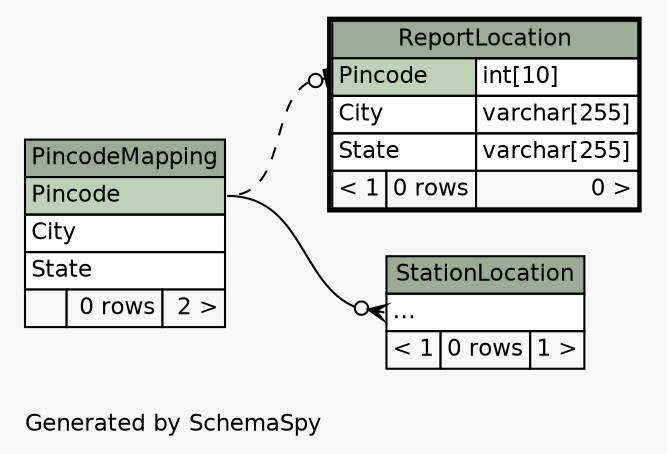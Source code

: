 // dot 12.1.0 on Linux 6.13.8-200.fc41.x86_64
// SchemaSpy rev 590
digraph "impliedTwoDegreesRelationshipsDiagram" {
  graph [
    rankdir="RL"
    bgcolor="#f7f7f7"
    label="\nGenerated by SchemaSpy"
    labeljust="l"
    nodesep="0.18"
    ranksep="0.46"
    fontname="Helvetica"
    fontsize="11"
  ];
  node [
    fontname="Helvetica"
    fontsize="11"
    shape="plaintext"
  ];
  edge [
    arrowsize="0.8"
  ];
  "ReportLocation":"Pincode":w -> "PincodeMapping":"Pincode":e [arrowhead=none dir=back arrowtail=teeodot style=dashed];
  "StationLocation":"elipses":w -> "PincodeMapping":"Pincode":e [arrowhead=none dir=back arrowtail=crowodot];
  "PincodeMapping" [
    label=<
    <TABLE BORDER="0" CELLBORDER="1" CELLSPACING="0" BGCOLOR="#ffffff">
      <TR><TD COLSPAN="3" BGCOLOR="#9bab96" ALIGN="CENTER">PincodeMapping</TD></TR>
      <TR><TD PORT="Pincode" COLSPAN="3" BGCOLOR="#bed1b8" ALIGN="LEFT">Pincode</TD></TR>
      <TR><TD PORT="City" COLSPAN="3" ALIGN="LEFT">City</TD></TR>
      <TR><TD PORT="State" COLSPAN="3" ALIGN="LEFT">State</TD></TR>
      <TR><TD ALIGN="LEFT" BGCOLOR="#f7f7f7">  </TD><TD ALIGN="RIGHT" BGCOLOR="#f7f7f7">0 rows</TD><TD ALIGN="RIGHT" BGCOLOR="#f7f7f7">2 &gt;</TD></TR>
    </TABLE>>
    URL="PincodeMapping.html"
    tooltip="PincodeMapping"
  ];
  "ReportLocation" [
    label=<
    <TABLE BORDER="2" CELLBORDER="1" CELLSPACING="0" BGCOLOR="#ffffff">
      <TR><TD COLSPAN="3" BGCOLOR="#9bab96" ALIGN="CENTER">ReportLocation</TD></TR>
      <TR><TD PORT="Pincode" COLSPAN="2" BGCOLOR="#bed1b8" ALIGN="LEFT">Pincode</TD><TD PORT="Pincode.type" ALIGN="LEFT">int[10]</TD></TR>
      <TR><TD PORT="City" COLSPAN="2" ALIGN="LEFT">City</TD><TD PORT="City.type" ALIGN="LEFT">varchar[255]</TD></TR>
      <TR><TD PORT="State" COLSPAN="2" ALIGN="LEFT">State</TD><TD PORT="State.type" ALIGN="LEFT">varchar[255]</TD></TR>
      <TR><TD ALIGN="LEFT" BGCOLOR="#f7f7f7">&lt; 1</TD><TD ALIGN="RIGHT" BGCOLOR="#f7f7f7">0 rows</TD><TD ALIGN="RIGHT" BGCOLOR="#f7f7f7">0 &gt;</TD></TR>
    </TABLE>>
    URL="ReportLocation.html"
    tooltip="ReportLocation"
  ];
  "StationLocation" [
    label=<
    <TABLE BORDER="0" CELLBORDER="1" CELLSPACING="0" BGCOLOR="#ffffff">
      <TR><TD COLSPAN="3" BGCOLOR="#9bab96" ALIGN="CENTER">StationLocation</TD></TR>
      <TR><TD PORT="elipses" COLSPAN="3" ALIGN="LEFT">...</TD></TR>
      <TR><TD ALIGN="LEFT" BGCOLOR="#f7f7f7">&lt; 1</TD><TD ALIGN="RIGHT" BGCOLOR="#f7f7f7">0 rows</TD><TD ALIGN="RIGHT" BGCOLOR="#f7f7f7">1 &gt;</TD></TR>
    </TABLE>>
    URL="StationLocation.html"
    tooltip="StationLocation"
  ];
}
